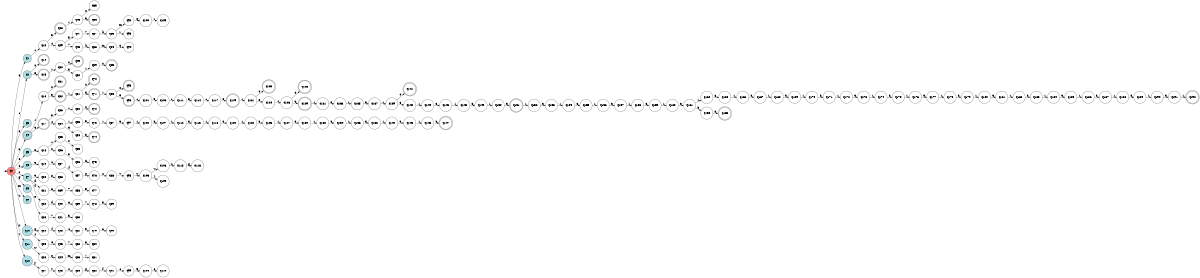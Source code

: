 digraph APTAALF {
__start0 [style = invis, shape = none, label = "", width = 0, height = 0];

rankdir=LR;
size="8,5";

s0 [style="filled", color="black", fillcolor="#ff817b" shape="circle", label="q0"];
s1 [style="filled", color="black", fillcolor="powderblue" shape="circle", label="q1"];
s2 [style="filled", color="black", fillcolor="powderblue" shape="circle", label="q2"];
s3 [style="filled", color="black", fillcolor="powderblue" shape="circle", label="q3"];
s4 [style="rounded,filled", color="black", fillcolor="powderblue" shape="doublecircle", label="q4"];
s5 [style="filled", color="black", fillcolor="powderblue" shape="circle", label="q5"];
s6 [style="filled", color="black", fillcolor="powderblue" shape="circle", label="q6"];
s7 [style="filled", color="black", fillcolor="powderblue" shape="circle", label="q7"];
s8 [style="filled", color="black", fillcolor="powderblue" shape="circle", label="q8"];
s9 [style="filled", color="black", fillcolor="powderblue" shape="circle", label="q9"];
s10 [style="filled", color="black", fillcolor="powderblue" shape="circle", label="q10"];
s11 [style="filled", color="black", fillcolor="powderblue" shape="circle", label="q11"];
s12 [style="filled", color="black", fillcolor="powderblue" shape="circle", label="q12"];
s13 [style="filled", color="black", fillcolor="white" shape="circle", label="q13"];
s14 [style="rounded,filled", color="black", fillcolor="white" shape="doublecircle", label="q14"];
s15 [style="rounded,filled", color="black", fillcolor="white" shape="doublecircle", label="q15"];
s16 [style="filled", color="black", fillcolor="white" shape="circle", label="q16"];
s17 [style="rounded,filled", color="black", fillcolor="white" shape="doublecircle", label="q17"];
s18 [style="filled", color="black", fillcolor="white" shape="circle", label="q18"];
s19 [style="filled", color="black", fillcolor="white" shape="circle", label="q19"];
s20 [style="filled", color="black", fillcolor="white" shape="circle", label="q20"];
s21 [style="filled", color="black", fillcolor="white" shape="circle", label="q21"];
s22 [style="filled", color="black", fillcolor="white" shape="circle", label="q22"];
s23 [style="filled", color="black", fillcolor="white" shape="circle", label="q23"];
s24 [style="filled", color="black", fillcolor="white" shape="circle", label="q24"];
s25 [style="filled", color="black", fillcolor="white" shape="circle", label="q25"];
s26 [style="filled", color="black", fillcolor="white" shape="circle", label="q26"];
s27 [style="filled", color="black", fillcolor="white" shape="circle", label="q27"];
s28 [style="rounded,filled", color="black", fillcolor="white" shape="doublecircle", label="q28"];
s29 [style="filled", color="black", fillcolor="white" shape="circle", label="q29"];
s30 [style="filled", color="black", fillcolor="white" shape="circle", label="q30"];
s31 [style="rounded,filled", color="black", fillcolor="white" shape="doublecircle", label="q31"];
s32 [style="rounded,filled", color="black", fillcolor="white" shape="doublecircle", label="q32"];
s33 [style="filled", color="black", fillcolor="white" shape="circle", label="q33"];
s34 [style="filled", color="black", fillcolor="white" shape="circle", label="q34"];
s35 [style="filled", color="black", fillcolor="white" shape="circle", label="q35"];
s36 [style="filled", color="black", fillcolor="white" shape="circle", label="q36"];
s37 [style="filled", color="black", fillcolor="white" shape="circle", label="q37"];
s38 [style="filled", color="black", fillcolor="white" shape="circle", label="q38"];
s39 [style="filled", color="black", fillcolor="white" shape="circle", label="q39"];
s40 [style="filled", color="black", fillcolor="white" shape="circle", label="q40"];
s41 [style="filled", color="black", fillcolor="white" shape="circle", label="q41"];
s42 [style="filled", color="black", fillcolor="white" shape="circle", label="q42"];
s43 [style="filled", color="black", fillcolor="white" shape="circle", label="q43"];
s44 [style="filled", color="black", fillcolor="white" shape="circle", label="q44"];
s45 [style="filled", color="black", fillcolor="white" shape="circle", label="q45"];
s46 [style="filled", color="black", fillcolor="white" shape="circle", label="q46"];
s47 [style="filled", color="black", fillcolor="white" shape="circle", label="q47"];
s48 [style="filled", color="black", fillcolor="white" shape="circle", label="q48"];
s49 [style="rounded,filled", color="black", fillcolor="white" shape="doublecircle", label="q49"];
s50 [style="filled", color="black", fillcolor="white" shape="circle", label="q50"];
s51 [style="filled", color="black", fillcolor="white" shape="circle", label="q51"];
s52 [style="filled", color="black", fillcolor="white" shape="circle", label="q52"];
s53 [style="filled", color="black", fillcolor="white" shape="circle", label="q53"];
s54 [style="filled", color="black", fillcolor="white" shape="circle", label="q54"];
s55 [style="filled", color="black", fillcolor="white" shape="circle", label="q55"];
s56 [style="filled", color="black", fillcolor="white" shape="circle", label="q56"];
s57 [style="filled", color="black", fillcolor="white" shape="circle", label="q57"];
s58 [style="filled", color="black", fillcolor="white" shape="circle", label="q58"];
s59 [style="filled", color="black", fillcolor="white" shape="circle", label="q59"];
s60 [style="filled", color="black", fillcolor="white" shape="circle", label="q60"];
s61 [style="filled", color="black", fillcolor="white" shape="circle", label="q61"];
s62 [style="filled", color="black", fillcolor="white" shape="circle", label="q62"];
s63 [style="filled", color="black", fillcolor="white" shape="circle", label="q63"];
s64 [style="filled", color="black", fillcolor="white" shape="circle", label="q64"];
s65 [style="filled", color="black", fillcolor="white" shape="circle", label="q65"];
s66 [style="rounded,filled", color="black", fillcolor="white" shape="doublecircle", label="q66"];
s67 [style="filled", color="black", fillcolor="white" shape="circle", label="q67"];
s68 [style="filled", color="black", fillcolor="white" shape="circle", label="q68"];
s69 [style="filled", color="black", fillcolor="white" shape="circle", label="q69"];
s70 [style="rounded,filled", color="black", fillcolor="white" shape="doublecircle", label="q70"];
s71 [style="rounded,filled", color="black", fillcolor="white" shape="doublecircle", label="q71"];
s72 [style="rounded,filled", color="black", fillcolor="white" shape="doublecircle", label="q72"];
s73 [style="filled", color="black", fillcolor="white" shape="circle", label="q73"];
s74 [style="rounded,filled", color="black", fillcolor="white" shape="doublecircle", label="q74"];
s75 [style="filled", color="black", fillcolor="white" shape="circle", label="q75"];
s76 [style="filled", color="black", fillcolor="white" shape="circle", label="q76"];
s77 [style="filled", color="black", fillcolor="white" shape="circle", label="q77"];
s78 [style="filled", color="black", fillcolor="white" shape="circle", label="q78"];
s79 [style="filled", color="black", fillcolor="white" shape="circle", label="q79"];
s80 [style="filled", color="black", fillcolor="white" shape="circle", label="q80"];
s81 [style="filled", color="black", fillcolor="white" shape="circle", label="q81"];
s82 [style="filled", color="black", fillcolor="white" shape="circle", label="q82"];
s83 [style="filled", color="black", fillcolor="white" shape="circle", label="q83"];
s84 [style="filled", color="black", fillcolor="white" shape="circle", label="q84"];
s85 [style="rounded,filled", color="black", fillcolor="white" shape="doublecircle", label="q85"];
s86 [style="filled", color="black", fillcolor="white" shape="circle", label="q86"];
s87 [style="filled", color="black", fillcolor="white" shape="circle", label="q87"];
s88 [style="filled", color="black", fillcolor="white" shape="circle", label="q88"];
s89 [style="filled", color="black", fillcolor="white" shape="circle", label="q89"];
s90 [style="filled", color="black", fillcolor="white" shape="circle", label="q90"];
s91 [style="filled", color="black", fillcolor="white" shape="circle", label="q91"];
s92 [style="filled", color="black", fillcolor="white" shape="circle", label="q92"];
s93 [style="filled", color="black", fillcolor="white" shape="circle", label="q93"];
s94 [style="filled", color="black", fillcolor="white" shape="circle", label="q94"];
s95 [style="rounded,filled", color="black", fillcolor="white" shape="doublecircle", label="q95"];
s96 [style="rounded,filled", color="black", fillcolor="white" shape="doublecircle", label="q96"];
s97 [style="filled", color="black", fillcolor="white" shape="circle", label="q97"];
s98 [style="filled", color="black", fillcolor="white" shape="circle", label="q98"];
s99 [style="filled", color="black", fillcolor="white" shape="circle", label="q99"];
s100 [style="filled", color="black", fillcolor="white" shape="circle", label="q100"];
s101 [style="filled", color="black", fillcolor="white" shape="circle", label="q101"];
s102 [style="filled", color="black", fillcolor="white" shape="circle", label="q102"];
s103 [style="filled", color="black", fillcolor="white" shape="circle", label="q103"];
s104 [style="filled", color="black", fillcolor="white" shape="circle", label="q104"];
s105 [style="filled", color="black", fillcolor="white" shape="circle", label="q105"];
s106 [style="filled", color="black", fillcolor="white" shape="circle", label="q106"];
s107 [style="filled", color="black", fillcolor="white" shape="circle", label="q107"];
s108 [style="filled", color="black", fillcolor="white" shape="circle", label="q108"];
s109 [style="filled", color="black", fillcolor="white" shape="circle", label="q109"];
s110 [style="filled", color="black", fillcolor="white" shape="circle", label="q110"];
s111 [style="filled", color="black", fillcolor="white" shape="circle", label="q111"];
s112 [style="filled", color="black", fillcolor="white" shape="circle", label="q112"];
s113 [style="filled", color="black", fillcolor="white" shape="circle", label="q113"];
s114 [style="filled", color="black", fillcolor="white" shape="circle", label="q114"];
s115 [style="filled", color="black", fillcolor="white" shape="circle", label="q115"];
s116 [style="filled", color="black", fillcolor="white" shape="circle", label="q116"];
s117 [style="filled", color="black", fillcolor="white" shape="circle", label="q117"];
s118 [style="filled", color="black", fillcolor="white" shape="circle", label="q118"];
s119 [style="rounded,filled", color="black", fillcolor="white" shape="doublecircle", label="q119"];
s120 [style="filled", color="black", fillcolor="white" shape="circle", label="q120"];
s121 [style="filled", color="black", fillcolor="white" shape="circle", label="q121"];
s122 [style="filled", color="black", fillcolor="white" shape="circle", label="q122"];
s123 [style="rounded,filled", color="black", fillcolor="white" shape="doublecircle", label="q123"];
s124 [style="filled", color="black", fillcolor="white" shape="circle", label="q124"];
s125 [style="filled", color="black", fillcolor="white" shape="circle", label="q125"];
s126 [style="filled", color="black", fillcolor="white" shape="circle", label="q126"];
s127 [style="filled", color="black", fillcolor="white" shape="circle", label="q127"];
s128 [style="rounded,filled", color="black", fillcolor="white" shape="doublecircle", label="q128"];
s129 [style="rounded,filled", color="black", fillcolor="white" shape="doublecircle", label="q129"];
s130 [style="filled", color="black", fillcolor="white" shape="circle", label="q130"];
s131 [style="filled", color="black", fillcolor="white" shape="circle", label="q131"];
s132 [style="filled", color="black", fillcolor="white" shape="circle", label="q132"];
s133 [style="filled", color="black", fillcolor="white" shape="circle", label="q133"];
s134 [style="filled", color="black", fillcolor="white" shape="circle", label="q134"];
s135 [style="filled", color="black", fillcolor="white" shape="circle", label="q135"];
s136 [style="filled", color="black", fillcolor="white" shape="circle", label="q136"];
s137 [style="filled", color="black", fillcolor="white" shape="circle", label="q137"];
s138 [style="filled", color="black", fillcolor="white" shape="circle", label="q138"];
s139 [style="filled", color="black", fillcolor="white" shape="circle", label="q139"];
s140 [style="filled", color="black", fillcolor="white" shape="circle", label="q140"];
s141 [style="rounded,filled", color="black", fillcolor="white" shape="doublecircle", label="q141"];
s142 [style="filled", color="black", fillcolor="white" shape="circle", label="q142"];
s143 [style="filled", color="black", fillcolor="white" shape="circle", label="q143"];
s144 [style="filled", color="black", fillcolor="white" shape="circle", label="q144"];
s145 [style="filled", color="black", fillcolor="white" shape="circle", label="q145"];
s146 [style="filled", color="black", fillcolor="white" shape="circle", label="q146"];
s147 [style="rounded,filled", color="black", fillcolor="white" shape="doublecircle", label="q147"];
s148 [style="filled", color="black", fillcolor="white" shape="circle", label="q148"];
s149 [style="filled", color="black", fillcolor="white" shape="circle", label="q149"];
s150 [style="filled", color="black", fillcolor="white" shape="circle", label="q150"];
s151 [style="rounded,filled", color="black", fillcolor="white" shape="doublecircle", label="q151"];
s152 [style="filled", color="black", fillcolor="white" shape="circle", label="q152"];
s153 [style="filled", color="black", fillcolor="white" shape="circle", label="q153"];
s154 [style="filled", color="black", fillcolor="white" shape="circle", label="q154"];
s155 [style="filled", color="black", fillcolor="white" shape="circle", label="q155"];
s156 [style="filled", color="black", fillcolor="white" shape="circle", label="q156"];
s157 [style="filled", color="black", fillcolor="white" shape="circle", label="q157"];
s158 [style="filled", color="black", fillcolor="white" shape="circle", label="q158"];
s159 [style="filled", color="black", fillcolor="white" shape="circle", label="q159"];
s160 [style="filled", color="black", fillcolor="white" shape="circle", label="q160"];
s161 [style="filled", color="black", fillcolor="white" shape="circle", label="q161"];
s162 [style="filled", color="black", fillcolor="white" shape="circle", label="q162"];
s163 [style="filled", color="black", fillcolor="white" shape="circle", label="q163"];
s164 [style="filled", color="black", fillcolor="white" shape="circle", label="q164"];
s165 [style="rounded,filled", color="black", fillcolor="white" shape="doublecircle", label="q165"];
s166 [style="filled", color="black", fillcolor="white" shape="circle", label="q166"];
s167 [style="filled", color="black", fillcolor="white" shape="circle", label="q167"];
s168 [style="filled", color="black", fillcolor="white" shape="circle", label="q168"];
s169 [style="filled", color="black", fillcolor="white" shape="circle", label="q169"];
s170 [style="filled", color="black", fillcolor="white" shape="circle", label="q170"];
s171 [style="filled", color="black", fillcolor="white" shape="circle", label="q171"];
s172 [style="filled", color="black", fillcolor="white" shape="circle", label="q172"];
s173 [style="filled", color="black", fillcolor="white" shape="circle", label="q173"];
s174 [style="filled", color="black", fillcolor="white" shape="circle", label="q174"];
s175 [style="filled", color="black", fillcolor="white" shape="circle", label="q175"];
s176 [style="filled", color="black", fillcolor="white" shape="circle", label="q176"];
s177 [style="filled", color="black", fillcolor="white" shape="circle", label="q177"];
s178 [style="filled", color="black", fillcolor="white" shape="circle", label="q178"];
s179 [style="filled", color="black", fillcolor="white" shape="circle", label="q179"];
s180 [style="filled", color="black", fillcolor="white" shape="circle", label="q180"];
s181 [style="filled", color="black", fillcolor="white" shape="circle", label="q181"];
s182 [style="filled", color="black", fillcolor="white" shape="circle", label="q182"];
s183 [style="filled", color="black", fillcolor="white" shape="circle", label="q183"];
s184 [style="filled", color="black", fillcolor="white" shape="circle", label="q184"];
s185 [style="filled", color="black", fillcolor="white" shape="circle", label="q185"];
s186 [style="filled", color="black", fillcolor="white" shape="circle", label="q186"];
s187 [style="filled", color="black", fillcolor="white" shape="circle", label="q187"];
s188 [style="filled", color="black", fillcolor="white" shape="circle", label="q188"];
s189 [style="filled", color="black", fillcolor="white" shape="circle", label="q189"];
s190 [style="filled", color="black", fillcolor="white" shape="circle", label="q190"];
s191 [style="filled", color="black", fillcolor="white" shape="circle", label="q191"];
s192 [style="rounded,filled", color="black", fillcolor="white" shape="doublecircle", label="q192"];
subgraph cluster_main { 
	graph [pad=".75", ranksep="0.15", nodesep="0.15"];
	 style=invis; 
	__start0 -> s0 [penwidth=2];
}
s0 -> s1 [label="0"];
s0 -> s2 [label="1"];
s0 -> s3 [label="2"];
s0 -> s4 [label="3"];
s0 -> s5 [label="6"];
s0 -> s6 [label="8"];
s0 -> s7 [label="c"];
s0 -> s8 [label="g"];
s0 -> s9 [label="m"];
s0 -> s10 [label="u"];
s0 -> s11 [label="x"];
s0 -> s12 [label="z"];
s1 -> s13 [label="1"];
s2 -> s14 [label="0"];
s2 -> s15 [label="3"];
s4 -> s16 [label="1"];
s4 -> s17 [label="6"];
s5 -> s18 [label="3"];
s6 -> s19 [label="9"];
s7 -> s20 [label="9"];
s7 -> s21 [label="d"];
s7 -> s22 [label="f"];
s8 -> s23 [label="e"];
s10 -> s24 [label="g"];
s10 -> s25 [label="s"];
s11 -> s26 [label="w"];
s12 -> s27 [label="y"];
s13 -> s28 [label="3"];
s13 -> s29 [label="4"];
s15 -> s30 [label="1"];
s16 -> s31 [label="0"];
s16 -> s32 [label="3"];
s17 -> s33 [label="3"];
s17 -> s34 [label="4"];
s18 -> s35 [label="1"];
s18 -> s36 [label="2"];
s19 -> s37 [label="c"];
s20 -> s38 [label="8"];
s21 -> s39 [label="6"];
s22 -> s40 [label="d"];
s23 -> s41 [label="7"];
s24 -> s42 [label="f"];
s25 -> s43 [label="e"];
s26 -> s44 [label="q"];
s27 -> s45 [label="v"];
s28 -> s46 [label="1"];
s29 -> s47 [label="5"];
s29 -> s48 [label="7"];
s30 -> s49 [label="0"];
s30 -> s50 [label="3"];
s32 -> s51 [label="1"];
s33 -> s52 [label="1"];
s34 -> s53 [label="1"];
s34 -> s54 [label="6"];
s35 -> s55 [label="0"];
s36 -> s56 [label="3"];
s37 -> s57 [label="f"];
s39 -> s58 [label="7"];
s40 -> s59 [label="6"];
s41 -> s60 [label="5"];
s42 -> s61 [label="c"];
s43 -> s62 [label="7"];
s44 -> s63 [label="m"];
s45 -> s64 [label="u"];
s46 -> s65 [label="0"];
s46 -> s66 [label="3"];
s47 -> s67 [label="7"];
s48 -> s68 [label="k"];
s50 -> s69 [label="1"];
s51 -> s70 [label="0"];
s51 -> s71 [label="3"];
s52 -> s72 [label="0"];
s53 -> s73 [label="3"];
s54 -> s74 [label="3"];
s56 -> s75 [label="6"];
s57 -> s76 [label="g"];
s58 -> s77 [label="5"];
s59 -> s78 [label="7"];
s61 -> s79 [label="9"];
s62 -> s80 [label="5"];
s63 -> s81 [label="j"];
s64 -> s82 [label="g"];
s67 -> s83 [label="k"];
s68 -> s84 [label="m"];
s69 -> s85 [label="0"];
s71 -> s86 [label="1"];
s73 -> s87 [label="1"];
s76 -> s88 [label="u"];
s78 -> s89 [label="5"];
s79 -> s90 [label="8"];
s82 -> s91 [label="f"];
s83 -> s92 [label="m"];
s83 -> s93 [label="r"];
s84 -> s94 [label="q"];
s86 -> s95 [label="0"];
s86 -> s96 [label="3"];
s87 -> s97 [label="3"];
s88 -> s98 [label="v"];
s91 -> s99 [label="c"];
s92 -> s100 [label="q"];
s96 -> s101 [label="1"];
s97 -> s102 [label="1"];
s98 -> s103 [label="y"];
s99 -> s104 [label="9"];
s100 -> s105 [label="r"];
s101 -> s106 [label="3"];
s102 -> s107 [label="3"];
s103 -> s108 [label="v"];
s103 -> s109 [label="z"];
s104 -> s110 [label="8"];
s106 -> s111 [label="1"];
s107 -> s112 [label="1"];
s108 -> s113 [label="u"];
s111 -> s114 [label="3"];
s112 -> s115 [label="3"];
s113 -> s116 [label="g"];
s114 -> s117 [label="1"];
s115 -> s118 [label="1"];
s117 -> s119 [label="3"];
s118 -> s120 [label="3"];
s119 -> s121 [label="1"];
s120 -> s122 [label="1"];
s121 -> s123 [label="0"];
s121 -> s124 [label="3"];
s122 -> s125 [label="3"];
s124 -> s126 [label="1"];
s125 -> s127 [label="1"];
s126 -> s128 [label="0"];
s126 -> s129 [label="3"];
s127 -> s130 [label="3"];
s129 -> s131 [label="1"];
s130 -> s132 [label="1"];
s131 -> s133 [label="3"];
s132 -> s134 [label="3"];
s133 -> s135 [label="1"];
s134 -> s136 [label="1"];
s135 -> s137 [label="3"];
s136 -> s138 [label="3"];
s137 -> s139 [label="1"];
s138 -> s140 [label="1"];
s139 -> s141 [label="0"];
s139 -> s142 [label="3"];
s140 -> s143 [label="3"];
s142 -> s144 [label="1"];
s143 -> s145 [label="1"];
s144 -> s146 [label="3"];
s145 -> s147 [label="3"];
s146 -> s148 [label="1"];
s148 -> s149 [label="3"];
s149 -> s150 [label="1"];
s150 -> s151 [label="3"];
s151 -> s152 [label="1"];
s152 -> s153 [label="3"];
s153 -> s154 [label="1"];
s154 -> s155 [label="3"];
s155 -> s156 [label="1"];
s156 -> s157 [label="3"];
s157 -> s158 [label="1"];
s158 -> s159 [label="3"];
s159 -> s160 [label="1"];
s160 -> s161 [label="3"];
s161 -> s162 [label="1"];
s161 -> s163 [label="6"];
s162 -> s164 [label="3"];
s163 -> s165 [label="3"];
s164 -> s166 [label="1"];
s166 -> s167 [label="3"];
s167 -> s168 [label="1"];
s168 -> s169 [label="3"];
s169 -> s170 [label="1"];
s170 -> s171 [label="3"];
s171 -> s172 [label="1"];
s172 -> s173 [label="3"];
s173 -> s174 [label="1"];
s174 -> s175 [label="3"];
s175 -> s176 [label="1"];
s176 -> s177 [label="3"];
s177 -> s178 [label="1"];
s178 -> s179 [label="3"];
s179 -> s180 [label="1"];
s180 -> s181 [label="3"];
s181 -> s182 [label="1"];
s182 -> s183 [label="3"];
s183 -> s184 [label="1"];
s184 -> s185 [label="3"];
s185 -> s186 [label="1"];
s186 -> s187 [label="3"];
s187 -> s188 [label="1"];
s188 -> s189 [label="3"];
s189 -> s190 [label="1"];
s190 -> s191 [label="3"];
s191 -> s192 [label="1"];

}